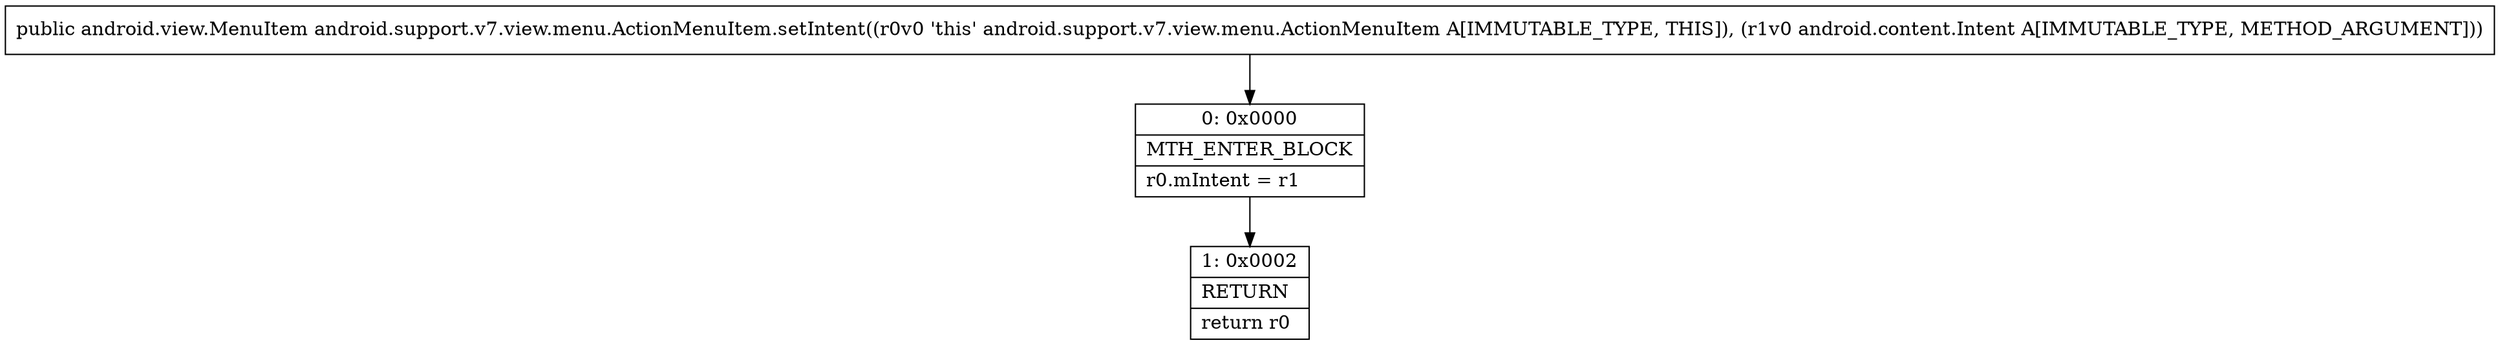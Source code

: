 digraph "CFG forandroid.support.v7.view.menu.ActionMenuItem.setIntent(Landroid\/content\/Intent;)Landroid\/view\/MenuItem;" {
Node_0 [shape=record,label="{0\:\ 0x0000|MTH_ENTER_BLOCK\l|r0.mIntent = r1\l}"];
Node_1 [shape=record,label="{1\:\ 0x0002|RETURN\l|return r0\l}"];
MethodNode[shape=record,label="{public android.view.MenuItem android.support.v7.view.menu.ActionMenuItem.setIntent((r0v0 'this' android.support.v7.view.menu.ActionMenuItem A[IMMUTABLE_TYPE, THIS]), (r1v0 android.content.Intent A[IMMUTABLE_TYPE, METHOD_ARGUMENT])) }"];
MethodNode -> Node_0;
Node_0 -> Node_1;
}

